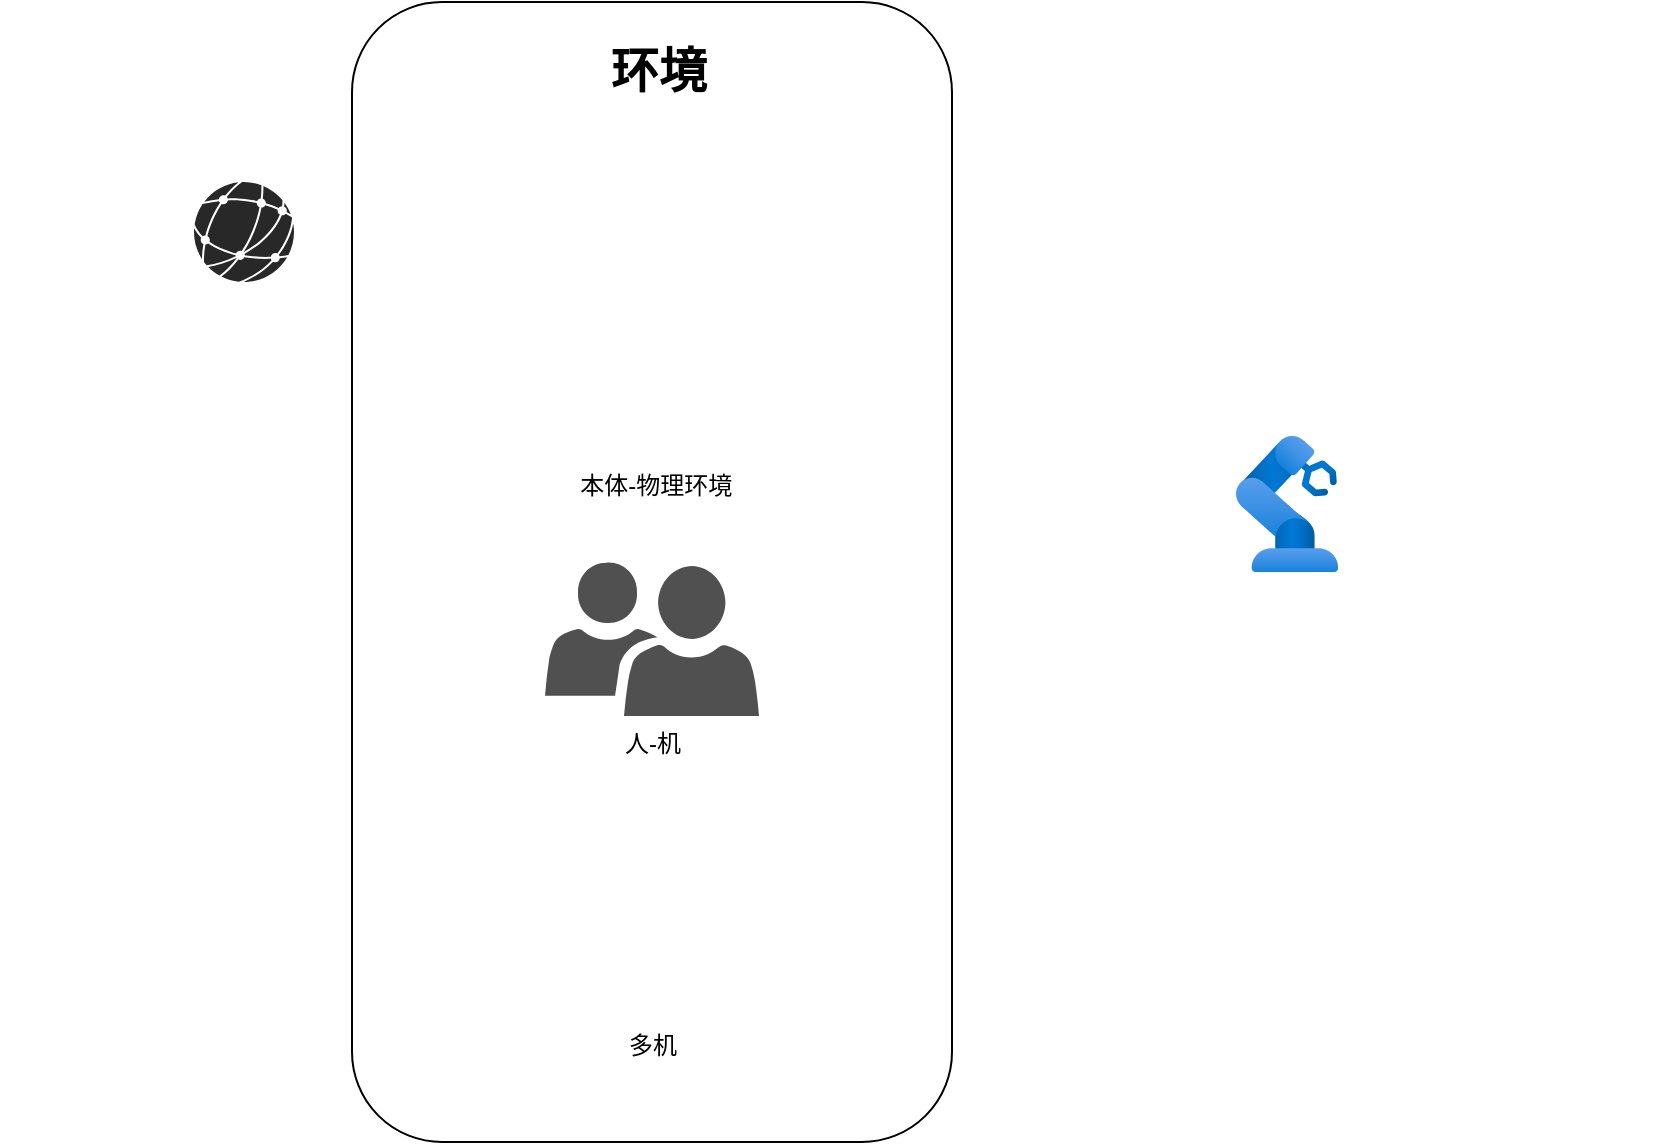 <mxfile version="25.0.3">
  <diagram name="第 1 页" id="HlpqU9uyj39XoS1ZzEMx">
    <mxGraphModel dx="1845" dy="527" grid="1" gridSize="10" guides="1" tooltips="1" connect="1" arrows="1" fold="1" page="1" pageScale="1" pageWidth="827" pageHeight="1169" math="0" shadow="0">
      <root>
        <mxCell id="0" />
        <mxCell id="1" parent="0" />
        <mxCell id="BW4a8E15SP7JK9rlOZZH-5" value="" style="shape=image;html=1;verticalAlign=top;verticalLabelPosition=bottom;labelBackgroundColor=#ffffff;imageAspect=0;aspect=fixed;image=https://cdn2.iconfinder.com/data/icons/whcompare-isometric-web-hosting-servers/50/connected-globe-128.png" vertex="1" parent="1">
          <mxGeometry x="-28" y="197" width="128" height="128" as="geometry" />
        </mxCell>
        <mxCell id="BW4a8E15SP7JK9rlOZZH-6" value="" style="shape=image;html=1;verticalAlign=top;verticalLabelPosition=bottom;labelBackgroundColor=#ffffff;imageAspect=0;aspect=fixed;image=https://cdn3.iconfinder.com/data/icons/tweetscotty/128/twitterbot.png" vertex="1" parent="1">
          <mxGeometry x="580" y="100" width="128" height="128" as="geometry" />
        </mxCell>
        <mxCell id="BW4a8E15SP7JK9rlOZZH-7" value="" style="image;aspect=fixed;html=1;points=[];align=center;fontSize=12;image=img/lib/azure2/other/Defender_Industrial_Robot.svg;" vertex="1" parent="1">
          <mxGeometry x="590" y="257" width="51.08" height="68" as="geometry" />
        </mxCell>
        <mxCell id="BW4a8E15SP7JK9rlOZZH-8" value="" style="shape=image;html=1;verticalAlign=top;verticalLabelPosition=bottom;labelBackgroundColor=#ffffff;imageAspect=0;aspect=fixed;image=https://cdn0.iconfinder.com/data/icons/construction-2-21/512/construction-industry-building-08-128.png" vertex="1" parent="1">
          <mxGeometry x="670" y="350" width="128" height="128" as="geometry" />
        </mxCell>
        <mxCell id="BW4a8E15SP7JK9rlOZZH-9" value="" style="verticalLabelPosition=bottom;sketch=0;html=1;fillColor=#282828;strokeColor=none;verticalAlign=top;pointerEvents=1;align=center;shape=mxgraph.cisco_safe.iot_things_icons.icon47;" vertex="1" parent="1">
          <mxGeometry x="69" y="130" width="50" height="50" as="geometry" />
        </mxCell>
        <mxCell id="BW4a8E15SP7JK9rlOZZH-10" value="" style="shape=image;html=1;verticalAlign=top;verticalLabelPosition=bottom;labelBackgroundColor=#ffffff;imageAspect=0;aspect=fixed;image=https://cdn1.iconfinder.com/data/icons/vehicle-37/24/Tank-128.png" vertex="1" parent="1">
          <mxGeometry x="490" y="350" width="128" height="128" as="geometry" />
        </mxCell>
        <mxCell id="BW4a8E15SP7JK9rlOZZH-12" value="&lt;h1&gt;&amp;nbsp;环境&lt;/h1&gt;" style="rounded=1;whiteSpace=wrap;html=1;spacingTop=-500;" vertex="1" parent="1">
          <mxGeometry x="148" y="40" width="300" height="570" as="geometry" />
        </mxCell>
        <mxCell id="BW4a8E15SP7JK9rlOZZH-11" value="" style="shape=image;html=1;verticalAlign=top;verticalLabelPosition=bottom;labelBackgroundColor=#ffffff;imageAspect=0;aspect=fixed;image=https://cdn4.iconfinder.com/data/icons/success-filloutline/64/brain-think-brainstorm-creative-idea-128.png" vertex="1" parent="1">
          <mxGeometry x="430" y="197" width="128" height="128" as="geometry" />
        </mxCell>
        <mxCell id="BW4a8E15SP7JK9rlOZZH-13" value="&amp;nbsp;本体-物理环境" style="shape=image;html=1;verticalAlign=top;verticalLabelPosition=bottom;labelBackgroundColor=#ffffff;imageAspect=0;aspect=fixed;image=https://cdn0.iconfinder.com/data/icons/eon-social-media-contact-info-2/32/world_www_web_website-128.png" vertex="1" parent="1">
          <mxGeometry x="234" y="140" width="128" height="128" as="geometry" />
        </mxCell>
        <mxCell id="BW4a8E15SP7JK9rlOZZH-3" value="人-机" style="sketch=0;pointerEvents=1;shadow=0;dashed=0;html=1;strokeColor=none;labelPosition=center;verticalLabelPosition=bottom;verticalAlign=top;align=center;fillColor=#505050;shape=mxgraph.mscae.intune.user_group" vertex="1" parent="1">
          <mxGeometry x="244.5" y="320" width="107" height="77" as="geometry" />
        </mxCell>
        <mxCell id="BW4a8E15SP7JK9rlOZZH-2" value="多机" style="shape=image;html=1;verticalAlign=top;verticalLabelPosition=bottom;labelBackgroundColor=#ffffff;imageAspect=0;aspect=fixed;image=https://cdn1.iconfinder.com/data/icons/unicons-line-vol-5/24/robot-128.png" vertex="1" parent="1">
          <mxGeometry x="243.5" y="440" width="108" height="108" as="geometry" />
        </mxCell>
      </root>
    </mxGraphModel>
  </diagram>
</mxfile>
